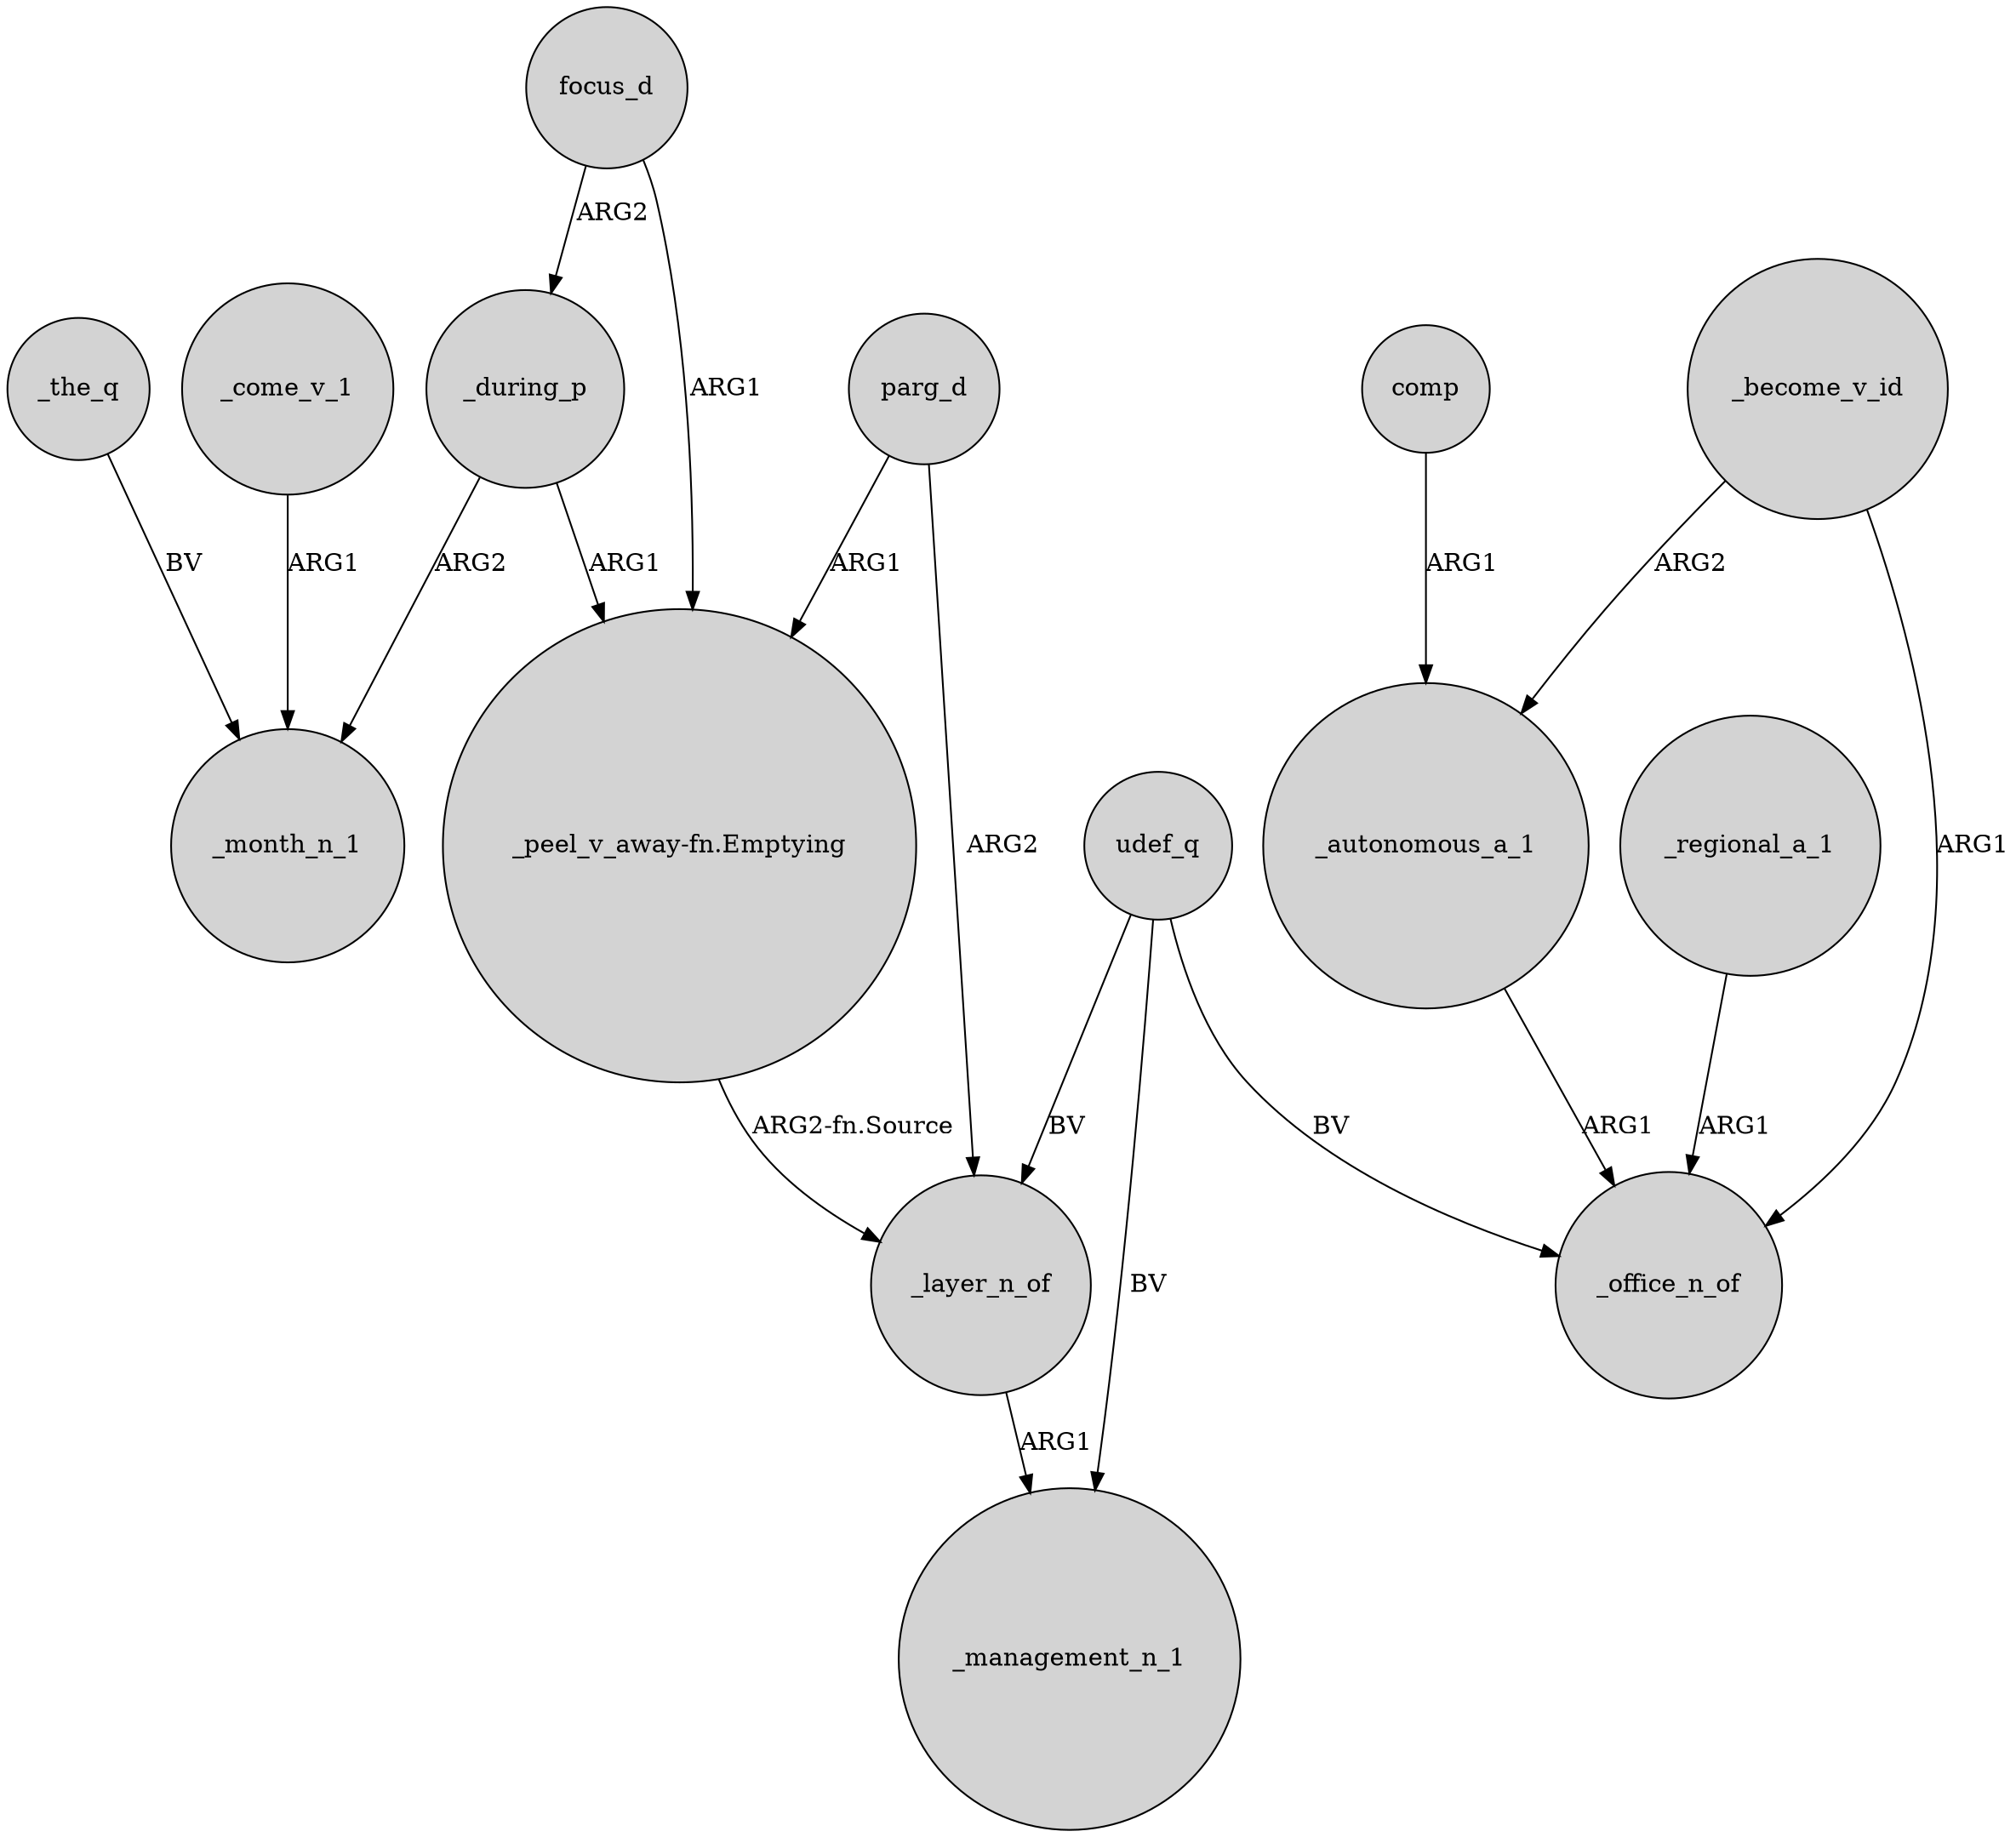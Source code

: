 digraph {
	node [shape=circle style=filled]
	_the_q -> _month_n_1 [label=BV]
	udef_q -> _office_n_of [label=BV]
	focus_d -> _during_p [label=ARG2]
	_autonomous_a_1 -> _office_n_of [label=ARG1]
	_during_p -> _month_n_1 [label=ARG2]
	focus_d -> "_peel_v_away-fn.Emptying" [label=ARG1]
	_during_p -> "_peel_v_away-fn.Emptying" [label=ARG1]
	parg_d -> _layer_n_of [label=ARG2]
	_regional_a_1 -> _office_n_of [label=ARG1]
	udef_q -> _management_n_1 [label=BV]
	_layer_n_of -> _management_n_1 [label=ARG1]
	udef_q -> _layer_n_of [label=BV]
	comp -> _autonomous_a_1 [label=ARG1]
	_become_v_id -> _autonomous_a_1 [label=ARG2]
	parg_d -> "_peel_v_away-fn.Emptying" [label=ARG1]
	"_peel_v_away-fn.Emptying" -> _layer_n_of [label="ARG2-fn.Source"]
	_come_v_1 -> _month_n_1 [label=ARG1]
	_become_v_id -> _office_n_of [label=ARG1]
}
